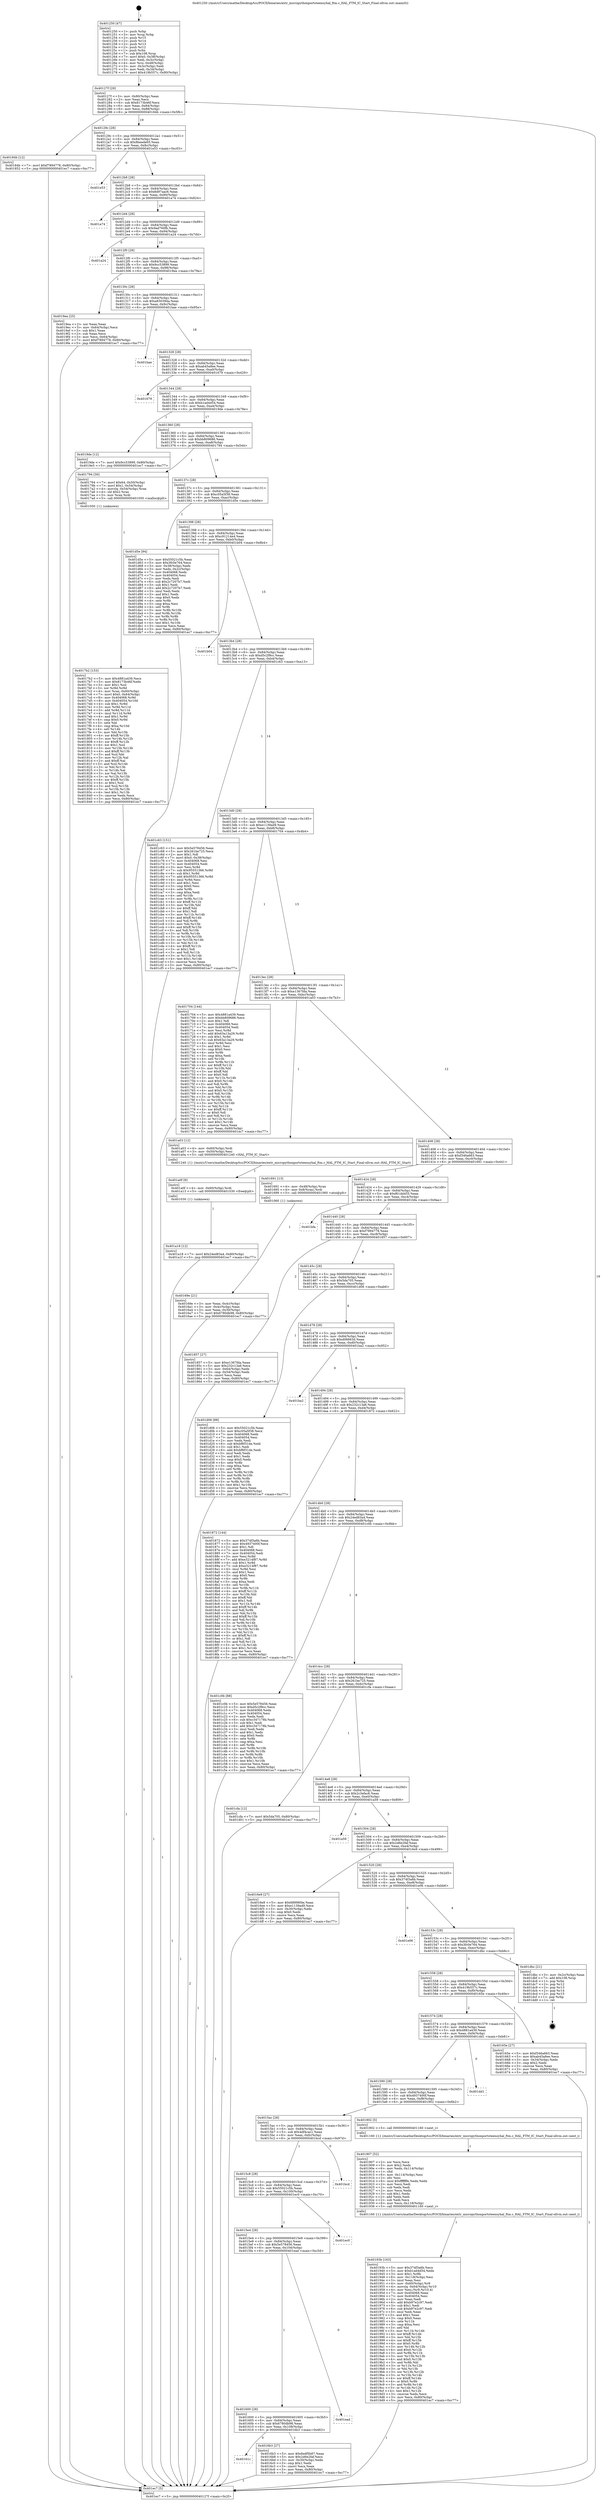 digraph "0x401250" {
  label = "0x401250 (/mnt/c/Users/mathe/Desktop/tcc/POCII/binaries/extr_micropythonportsteensyhal_ftm.c_HAL_FTM_IC_Start_Final-ollvm.out::main(0))"
  labelloc = "t"
  node[shape=record]

  Entry [label="",width=0.3,height=0.3,shape=circle,fillcolor=black,style=filled]
  "0x40127f" [label="{
     0x40127f [29]\l
     | [instrs]\l
     &nbsp;&nbsp;0x40127f \<+3\>: mov -0x80(%rbp),%eax\l
     &nbsp;&nbsp;0x401282 \<+2\>: mov %eax,%ecx\l
     &nbsp;&nbsp;0x401284 \<+6\>: sub $0x8173b46f,%ecx\l
     &nbsp;&nbsp;0x40128a \<+6\>: mov %eax,-0x84(%rbp)\l
     &nbsp;&nbsp;0x401290 \<+6\>: mov %ecx,-0x88(%rbp)\l
     &nbsp;&nbsp;0x401296 \<+6\>: je 000000000040184b \<main+0x5fb\>\l
  }"]
  "0x40184b" [label="{
     0x40184b [12]\l
     | [instrs]\l
     &nbsp;&nbsp;0x40184b \<+7\>: movl $0xf7894778,-0x80(%rbp)\l
     &nbsp;&nbsp;0x401852 \<+5\>: jmp 0000000000401ec7 \<main+0xc77\>\l
  }"]
  "0x40129c" [label="{
     0x40129c [28]\l
     | [instrs]\l
     &nbsp;&nbsp;0x40129c \<+5\>: jmp 00000000004012a1 \<main+0x51\>\l
     &nbsp;&nbsp;0x4012a1 \<+6\>: mov -0x84(%rbp),%eax\l
     &nbsp;&nbsp;0x4012a7 \<+5\>: sub $0x8beede65,%eax\l
     &nbsp;&nbsp;0x4012ac \<+6\>: mov %eax,-0x8c(%rbp)\l
     &nbsp;&nbsp;0x4012b2 \<+6\>: je 0000000000401e53 \<main+0xc03\>\l
  }"]
  Exit [label="",width=0.3,height=0.3,shape=circle,fillcolor=black,style=filled,peripheries=2]
  "0x401e53" [label="{
     0x401e53\l
  }", style=dashed]
  "0x4012b8" [label="{
     0x4012b8 [28]\l
     | [instrs]\l
     &nbsp;&nbsp;0x4012b8 \<+5\>: jmp 00000000004012bd \<main+0x6d\>\l
     &nbsp;&nbsp;0x4012bd \<+6\>: mov -0x84(%rbp),%eax\l
     &nbsp;&nbsp;0x4012c3 \<+5\>: sub $0x8d97aac6,%eax\l
     &nbsp;&nbsp;0x4012c8 \<+6\>: mov %eax,-0x90(%rbp)\l
     &nbsp;&nbsp;0x4012ce \<+6\>: je 0000000000401a74 \<main+0x824\>\l
  }"]
  "0x401a18" [label="{
     0x401a18 [12]\l
     | [instrs]\l
     &nbsp;&nbsp;0x401a18 \<+7\>: movl $0x24ed83a4,-0x80(%rbp)\l
     &nbsp;&nbsp;0x401a1f \<+5\>: jmp 0000000000401ec7 \<main+0xc77\>\l
  }"]
  "0x401a74" [label="{
     0x401a74\l
  }", style=dashed]
  "0x4012d4" [label="{
     0x4012d4 [28]\l
     | [instrs]\l
     &nbsp;&nbsp;0x4012d4 \<+5\>: jmp 00000000004012d9 \<main+0x89\>\l
     &nbsp;&nbsp;0x4012d9 \<+6\>: mov -0x84(%rbp),%eax\l
     &nbsp;&nbsp;0x4012df \<+5\>: sub $0x9ad760fb,%eax\l
     &nbsp;&nbsp;0x4012e4 \<+6\>: mov %eax,-0x94(%rbp)\l
     &nbsp;&nbsp;0x4012ea \<+6\>: je 0000000000401a24 \<main+0x7d4\>\l
  }"]
  "0x401a0f" [label="{
     0x401a0f [9]\l
     | [instrs]\l
     &nbsp;&nbsp;0x401a0f \<+4\>: mov -0x60(%rbp),%rdi\l
     &nbsp;&nbsp;0x401a13 \<+5\>: call 0000000000401030 \<free@plt\>\l
     | [calls]\l
     &nbsp;&nbsp;0x401030 \{1\} (unknown)\l
  }"]
  "0x401a24" [label="{
     0x401a24\l
  }", style=dashed]
  "0x4012f0" [label="{
     0x4012f0 [28]\l
     | [instrs]\l
     &nbsp;&nbsp;0x4012f0 \<+5\>: jmp 00000000004012f5 \<main+0xa5\>\l
     &nbsp;&nbsp;0x4012f5 \<+6\>: mov -0x84(%rbp),%eax\l
     &nbsp;&nbsp;0x4012fb \<+5\>: sub $0x9cc53899,%eax\l
     &nbsp;&nbsp;0x401300 \<+6\>: mov %eax,-0x98(%rbp)\l
     &nbsp;&nbsp;0x401306 \<+6\>: je 00000000004019ea \<main+0x79a\>\l
  }"]
  "0x40193b" [label="{
     0x40193b [163]\l
     | [instrs]\l
     &nbsp;&nbsp;0x40193b \<+5\>: mov $0x374f3a6b,%ecx\l
     &nbsp;&nbsp;0x401940 \<+5\>: mov $0xb1ad4d54,%edx\l
     &nbsp;&nbsp;0x401945 \<+3\>: mov $0x1,%r8b\l
     &nbsp;&nbsp;0x401948 \<+6\>: mov -0x118(%rbp),%esi\l
     &nbsp;&nbsp;0x40194e \<+3\>: imul %eax,%esi\l
     &nbsp;&nbsp;0x401951 \<+4\>: mov -0x60(%rbp),%r9\l
     &nbsp;&nbsp;0x401955 \<+4\>: movslq -0x64(%rbp),%r10\l
     &nbsp;&nbsp;0x401959 \<+4\>: mov %esi,(%r9,%r10,4)\l
     &nbsp;&nbsp;0x40195d \<+7\>: mov 0x404068,%eax\l
     &nbsp;&nbsp;0x401964 \<+7\>: mov 0x404054,%esi\l
     &nbsp;&nbsp;0x40196b \<+2\>: mov %eax,%edi\l
     &nbsp;&nbsp;0x40196d \<+6\>: add $0xb97e2c97,%edi\l
     &nbsp;&nbsp;0x401973 \<+3\>: sub $0x1,%edi\l
     &nbsp;&nbsp;0x401976 \<+6\>: sub $0xb97e2c97,%edi\l
     &nbsp;&nbsp;0x40197c \<+3\>: imul %edi,%eax\l
     &nbsp;&nbsp;0x40197f \<+3\>: and $0x1,%eax\l
     &nbsp;&nbsp;0x401982 \<+3\>: cmp $0x0,%eax\l
     &nbsp;&nbsp;0x401985 \<+4\>: sete %r11b\l
     &nbsp;&nbsp;0x401989 \<+3\>: cmp $0xa,%esi\l
     &nbsp;&nbsp;0x40198c \<+3\>: setl %bl\l
     &nbsp;&nbsp;0x40198f \<+3\>: mov %r11b,%r14b\l
     &nbsp;&nbsp;0x401992 \<+4\>: xor $0xff,%r14b\l
     &nbsp;&nbsp;0x401996 \<+3\>: mov %bl,%r15b\l
     &nbsp;&nbsp;0x401999 \<+4\>: xor $0xff,%r15b\l
     &nbsp;&nbsp;0x40199d \<+4\>: xor $0x0,%r8b\l
     &nbsp;&nbsp;0x4019a1 \<+3\>: mov %r14b,%r12b\l
     &nbsp;&nbsp;0x4019a4 \<+4\>: and $0x0,%r12b\l
     &nbsp;&nbsp;0x4019a8 \<+3\>: and %r8b,%r11b\l
     &nbsp;&nbsp;0x4019ab \<+3\>: mov %r15b,%r13b\l
     &nbsp;&nbsp;0x4019ae \<+4\>: and $0x0,%r13b\l
     &nbsp;&nbsp;0x4019b2 \<+3\>: and %r8b,%bl\l
     &nbsp;&nbsp;0x4019b5 \<+3\>: or %r11b,%r12b\l
     &nbsp;&nbsp;0x4019b8 \<+3\>: or %bl,%r13b\l
     &nbsp;&nbsp;0x4019bb \<+3\>: xor %r13b,%r12b\l
     &nbsp;&nbsp;0x4019be \<+3\>: or %r15b,%r14b\l
     &nbsp;&nbsp;0x4019c1 \<+4\>: xor $0xff,%r14b\l
     &nbsp;&nbsp;0x4019c5 \<+4\>: or $0x0,%r8b\l
     &nbsp;&nbsp;0x4019c9 \<+3\>: and %r8b,%r14b\l
     &nbsp;&nbsp;0x4019cc \<+3\>: or %r14b,%r12b\l
     &nbsp;&nbsp;0x4019cf \<+4\>: test $0x1,%r12b\l
     &nbsp;&nbsp;0x4019d3 \<+3\>: cmovne %edx,%ecx\l
     &nbsp;&nbsp;0x4019d6 \<+3\>: mov %ecx,-0x80(%rbp)\l
     &nbsp;&nbsp;0x4019d9 \<+5\>: jmp 0000000000401ec7 \<main+0xc77\>\l
  }"]
  "0x4019ea" [label="{
     0x4019ea [25]\l
     | [instrs]\l
     &nbsp;&nbsp;0x4019ea \<+2\>: xor %eax,%eax\l
     &nbsp;&nbsp;0x4019ec \<+3\>: mov -0x64(%rbp),%ecx\l
     &nbsp;&nbsp;0x4019ef \<+3\>: sub $0x1,%eax\l
     &nbsp;&nbsp;0x4019f2 \<+2\>: sub %eax,%ecx\l
     &nbsp;&nbsp;0x4019f4 \<+3\>: mov %ecx,-0x64(%rbp)\l
     &nbsp;&nbsp;0x4019f7 \<+7\>: movl $0xf7894778,-0x80(%rbp)\l
     &nbsp;&nbsp;0x4019fe \<+5\>: jmp 0000000000401ec7 \<main+0xc77\>\l
  }"]
  "0x40130c" [label="{
     0x40130c [28]\l
     | [instrs]\l
     &nbsp;&nbsp;0x40130c \<+5\>: jmp 0000000000401311 \<main+0xc1\>\l
     &nbsp;&nbsp;0x401311 \<+6\>: mov -0x84(%rbp),%eax\l
     &nbsp;&nbsp;0x401317 \<+5\>: sub $0xa830394a,%eax\l
     &nbsp;&nbsp;0x40131c \<+6\>: mov %eax,-0x9c(%rbp)\l
     &nbsp;&nbsp;0x401322 \<+6\>: je 0000000000401bae \<main+0x95e\>\l
  }"]
  "0x401907" [label="{
     0x401907 [52]\l
     | [instrs]\l
     &nbsp;&nbsp;0x401907 \<+2\>: xor %ecx,%ecx\l
     &nbsp;&nbsp;0x401909 \<+5\>: mov $0x2,%edx\l
     &nbsp;&nbsp;0x40190e \<+6\>: mov %edx,-0x114(%rbp)\l
     &nbsp;&nbsp;0x401914 \<+1\>: cltd\l
     &nbsp;&nbsp;0x401915 \<+6\>: mov -0x114(%rbp),%esi\l
     &nbsp;&nbsp;0x40191b \<+2\>: idiv %esi\l
     &nbsp;&nbsp;0x40191d \<+6\>: imul $0xfffffffe,%edx,%edx\l
     &nbsp;&nbsp;0x401923 \<+2\>: mov %ecx,%edi\l
     &nbsp;&nbsp;0x401925 \<+2\>: sub %edx,%edi\l
     &nbsp;&nbsp;0x401927 \<+2\>: mov %ecx,%edx\l
     &nbsp;&nbsp;0x401929 \<+3\>: sub $0x1,%edx\l
     &nbsp;&nbsp;0x40192c \<+2\>: add %edx,%edi\l
     &nbsp;&nbsp;0x40192e \<+2\>: sub %edi,%ecx\l
     &nbsp;&nbsp;0x401930 \<+6\>: mov %ecx,-0x118(%rbp)\l
     &nbsp;&nbsp;0x401936 \<+5\>: call 0000000000401160 \<next_i\>\l
     | [calls]\l
     &nbsp;&nbsp;0x401160 \{1\} (/mnt/c/Users/mathe/Desktop/tcc/POCII/binaries/extr_micropythonportsteensyhal_ftm.c_HAL_FTM_IC_Start_Final-ollvm.out::next_i)\l
  }"]
  "0x401bae" [label="{
     0x401bae\l
  }", style=dashed]
  "0x401328" [label="{
     0x401328 [28]\l
     | [instrs]\l
     &nbsp;&nbsp;0x401328 \<+5\>: jmp 000000000040132d \<main+0xdd\>\l
     &nbsp;&nbsp;0x40132d \<+6\>: mov -0x84(%rbp),%eax\l
     &nbsp;&nbsp;0x401333 \<+5\>: sub $0xab45a8ee,%eax\l
     &nbsp;&nbsp;0x401338 \<+6\>: mov %eax,-0xa0(%rbp)\l
     &nbsp;&nbsp;0x40133e \<+6\>: je 0000000000401679 \<main+0x429\>\l
  }"]
  "0x4017b2" [label="{
     0x4017b2 [153]\l
     | [instrs]\l
     &nbsp;&nbsp;0x4017b2 \<+5\>: mov $0x4881a439,%ecx\l
     &nbsp;&nbsp;0x4017b7 \<+5\>: mov $0x8173b46f,%edx\l
     &nbsp;&nbsp;0x4017bc \<+3\>: mov $0x1,%sil\l
     &nbsp;&nbsp;0x4017bf \<+3\>: xor %r8d,%r8d\l
     &nbsp;&nbsp;0x4017c2 \<+4\>: mov %rax,-0x60(%rbp)\l
     &nbsp;&nbsp;0x4017c6 \<+7\>: movl $0x0,-0x64(%rbp)\l
     &nbsp;&nbsp;0x4017cd \<+8\>: mov 0x404068,%r9d\l
     &nbsp;&nbsp;0x4017d5 \<+8\>: mov 0x404054,%r10d\l
     &nbsp;&nbsp;0x4017dd \<+4\>: sub $0x1,%r8d\l
     &nbsp;&nbsp;0x4017e1 \<+3\>: mov %r9d,%r11d\l
     &nbsp;&nbsp;0x4017e4 \<+3\>: add %r8d,%r11d\l
     &nbsp;&nbsp;0x4017e7 \<+4\>: imul %r11d,%r9d\l
     &nbsp;&nbsp;0x4017eb \<+4\>: and $0x1,%r9d\l
     &nbsp;&nbsp;0x4017ef \<+4\>: cmp $0x0,%r9d\l
     &nbsp;&nbsp;0x4017f3 \<+3\>: sete %bl\l
     &nbsp;&nbsp;0x4017f6 \<+4\>: cmp $0xa,%r10d\l
     &nbsp;&nbsp;0x4017fa \<+4\>: setl %r14b\l
     &nbsp;&nbsp;0x4017fe \<+3\>: mov %bl,%r15b\l
     &nbsp;&nbsp;0x401801 \<+4\>: xor $0xff,%r15b\l
     &nbsp;&nbsp;0x401805 \<+3\>: mov %r14b,%r12b\l
     &nbsp;&nbsp;0x401808 \<+4\>: xor $0xff,%r12b\l
     &nbsp;&nbsp;0x40180c \<+4\>: xor $0x1,%sil\l
     &nbsp;&nbsp;0x401810 \<+3\>: mov %r15b,%r13b\l
     &nbsp;&nbsp;0x401813 \<+4\>: and $0xff,%r13b\l
     &nbsp;&nbsp;0x401817 \<+3\>: and %sil,%bl\l
     &nbsp;&nbsp;0x40181a \<+3\>: mov %r12b,%al\l
     &nbsp;&nbsp;0x40181d \<+2\>: and $0xff,%al\l
     &nbsp;&nbsp;0x40181f \<+3\>: and %sil,%r14b\l
     &nbsp;&nbsp;0x401822 \<+3\>: or %bl,%r13b\l
     &nbsp;&nbsp;0x401825 \<+3\>: or %r14b,%al\l
     &nbsp;&nbsp;0x401828 \<+3\>: xor %al,%r13b\l
     &nbsp;&nbsp;0x40182b \<+3\>: or %r12b,%r15b\l
     &nbsp;&nbsp;0x40182e \<+4\>: xor $0xff,%r15b\l
     &nbsp;&nbsp;0x401832 \<+4\>: or $0x1,%sil\l
     &nbsp;&nbsp;0x401836 \<+3\>: and %sil,%r15b\l
     &nbsp;&nbsp;0x401839 \<+3\>: or %r15b,%r13b\l
     &nbsp;&nbsp;0x40183c \<+4\>: test $0x1,%r13b\l
     &nbsp;&nbsp;0x401840 \<+3\>: cmovne %edx,%ecx\l
     &nbsp;&nbsp;0x401843 \<+3\>: mov %ecx,-0x80(%rbp)\l
     &nbsp;&nbsp;0x401846 \<+5\>: jmp 0000000000401ec7 \<main+0xc77\>\l
  }"]
  "0x401679" [label="{
     0x401679\l
  }", style=dashed]
  "0x401344" [label="{
     0x401344 [28]\l
     | [instrs]\l
     &nbsp;&nbsp;0x401344 \<+5\>: jmp 0000000000401349 \<main+0xf9\>\l
     &nbsp;&nbsp;0x401349 \<+6\>: mov -0x84(%rbp),%eax\l
     &nbsp;&nbsp;0x40134f \<+5\>: sub $0xb1ad4d54,%eax\l
     &nbsp;&nbsp;0x401354 \<+6\>: mov %eax,-0xa4(%rbp)\l
     &nbsp;&nbsp;0x40135a \<+6\>: je 00000000004019de \<main+0x78e\>\l
  }"]
  "0x40161c" [label="{
     0x40161c\l
  }", style=dashed]
  "0x4019de" [label="{
     0x4019de [12]\l
     | [instrs]\l
     &nbsp;&nbsp;0x4019de \<+7\>: movl $0x9cc53899,-0x80(%rbp)\l
     &nbsp;&nbsp;0x4019e5 \<+5\>: jmp 0000000000401ec7 \<main+0xc77\>\l
  }"]
  "0x401360" [label="{
     0x401360 [28]\l
     | [instrs]\l
     &nbsp;&nbsp;0x401360 \<+5\>: jmp 0000000000401365 \<main+0x115\>\l
     &nbsp;&nbsp;0x401365 \<+6\>: mov -0x84(%rbp),%eax\l
     &nbsp;&nbsp;0x40136b \<+5\>: sub $0xbb809686,%eax\l
     &nbsp;&nbsp;0x401370 \<+6\>: mov %eax,-0xa8(%rbp)\l
     &nbsp;&nbsp;0x401376 \<+6\>: je 0000000000401794 \<main+0x544\>\l
  }"]
  "0x4016b3" [label="{
     0x4016b3 [27]\l
     | [instrs]\l
     &nbsp;&nbsp;0x4016b3 \<+5\>: mov $0x6edf5b87,%eax\l
     &nbsp;&nbsp;0x4016b8 \<+5\>: mov $0x2d6e2faf,%ecx\l
     &nbsp;&nbsp;0x4016bd \<+3\>: mov -0x30(%rbp),%edx\l
     &nbsp;&nbsp;0x4016c0 \<+3\>: cmp $0x1,%edx\l
     &nbsp;&nbsp;0x4016c3 \<+3\>: cmovl %ecx,%eax\l
     &nbsp;&nbsp;0x4016c6 \<+3\>: mov %eax,-0x80(%rbp)\l
     &nbsp;&nbsp;0x4016c9 \<+5\>: jmp 0000000000401ec7 \<main+0xc77\>\l
  }"]
  "0x401794" [label="{
     0x401794 [30]\l
     | [instrs]\l
     &nbsp;&nbsp;0x401794 \<+7\>: movl $0x64,-0x50(%rbp)\l
     &nbsp;&nbsp;0x40179b \<+7\>: movl $0x1,-0x54(%rbp)\l
     &nbsp;&nbsp;0x4017a2 \<+4\>: movslq -0x54(%rbp),%rax\l
     &nbsp;&nbsp;0x4017a6 \<+4\>: shl $0x2,%rax\l
     &nbsp;&nbsp;0x4017aa \<+3\>: mov %rax,%rdi\l
     &nbsp;&nbsp;0x4017ad \<+5\>: call 0000000000401050 \<malloc@plt\>\l
     | [calls]\l
     &nbsp;&nbsp;0x401050 \{1\} (unknown)\l
  }"]
  "0x40137c" [label="{
     0x40137c [28]\l
     | [instrs]\l
     &nbsp;&nbsp;0x40137c \<+5\>: jmp 0000000000401381 \<main+0x131\>\l
     &nbsp;&nbsp;0x401381 \<+6\>: mov -0x84(%rbp),%eax\l
     &nbsp;&nbsp;0x401387 \<+5\>: sub $0xc05a5f38,%eax\l
     &nbsp;&nbsp;0x40138c \<+6\>: mov %eax,-0xac(%rbp)\l
     &nbsp;&nbsp;0x401392 \<+6\>: je 0000000000401d5e \<main+0xb0e\>\l
  }"]
  "0x401600" [label="{
     0x401600 [28]\l
     | [instrs]\l
     &nbsp;&nbsp;0x401600 \<+5\>: jmp 0000000000401605 \<main+0x3b5\>\l
     &nbsp;&nbsp;0x401605 \<+6\>: mov -0x84(%rbp),%eax\l
     &nbsp;&nbsp;0x40160b \<+5\>: sub $0x6780db98,%eax\l
     &nbsp;&nbsp;0x401610 \<+6\>: mov %eax,-0x108(%rbp)\l
     &nbsp;&nbsp;0x401616 \<+6\>: je 00000000004016b3 \<main+0x463\>\l
  }"]
  "0x401d5e" [label="{
     0x401d5e [94]\l
     | [instrs]\l
     &nbsp;&nbsp;0x401d5e \<+5\>: mov $0x55021c5b,%eax\l
     &nbsp;&nbsp;0x401d63 \<+5\>: mov $0x3fc0e764,%ecx\l
     &nbsp;&nbsp;0x401d68 \<+3\>: mov -0x38(%rbp),%edx\l
     &nbsp;&nbsp;0x401d6b \<+3\>: mov %edx,-0x2c(%rbp)\l
     &nbsp;&nbsp;0x401d6e \<+7\>: mov 0x404068,%edx\l
     &nbsp;&nbsp;0x401d75 \<+7\>: mov 0x404054,%esi\l
     &nbsp;&nbsp;0x401d7c \<+2\>: mov %edx,%edi\l
     &nbsp;&nbsp;0x401d7e \<+6\>: sub $0x2c7207b7,%edi\l
     &nbsp;&nbsp;0x401d84 \<+3\>: sub $0x1,%edi\l
     &nbsp;&nbsp;0x401d87 \<+6\>: add $0x2c7207b7,%edi\l
     &nbsp;&nbsp;0x401d8d \<+3\>: imul %edi,%edx\l
     &nbsp;&nbsp;0x401d90 \<+3\>: and $0x1,%edx\l
     &nbsp;&nbsp;0x401d93 \<+3\>: cmp $0x0,%edx\l
     &nbsp;&nbsp;0x401d96 \<+4\>: sete %r8b\l
     &nbsp;&nbsp;0x401d9a \<+3\>: cmp $0xa,%esi\l
     &nbsp;&nbsp;0x401d9d \<+4\>: setl %r9b\l
     &nbsp;&nbsp;0x401da1 \<+3\>: mov %r8b,%r10b\l
     &nbsp;&nbsp;0x401da4 \<+3\>: and %r9b,%r10b\l
     &nbsp;&nbsp;0x401da7 \<+3\>: xor %r9b,%r8b\l
     &nbsp;&nbsp;0x401daa \<+3\>: or %r8b,%r10b\l
     &nbsp;&nbsp;0x401dad \<+4\>: test $0x1,%r10b\l
     &nbsp;&nbsp;0x401db1 \<+3\>: cmovne %ecx,%eax\l
     &nbsp;&nbsp;0x401db4 \<+3\>: mov %eax,-0x80(%rbp)\l
     &nbsp;&nbsp;0x401db7 \<+5\>: jmp 0000000000401ec7 \<main+0xc77\>\l
  }"]
  "0x401398" [label="{
     0x401398 [28]\l
     | [instrs]\l
     &nbsp;&nbsp;0x401398 \<+5\>: jmp 000000000040139d \<main+0x14d\>\l
     &nbsp;&nbsp;0x40139d \<+6\>: mov -0x84(%rbp),%eax\l
     &nbsp;&nbsp;0x4013a3 \<+5\>: sub $0xc91214e4,%eax\l
     &nbsp;&nbsp;0x4013a8 \<+6\>: mov %eax,-0xb0(%rbp)\l
     &nbsp;&nbsp;0x4013ae \<+6\>: je 0000000000401b04 \<main+0x8b4\>\l
  }"]
  "0x401ead" [label="{
     0x401ead\l
  }", style=dashed]
  "0x401b04" [label="{
     0x401b04\l
  }", style=dashed]
  "0x4013b4" [label="{
     0x4013b4 [28]\l
     | [instrs]\l
     &nbsp;&nbsp;0x4013b4 \<+5\>: jmp 00000000004013b9 \<main+0x169\>\l
     &nbsp;&nbsp;0x4013b9 \<+6\>: mov -0x84(%rbp),%eax\l
     &nbsp;&nbsp;0x4013bf \<+5\>: sub $0xd5c2f9cc,%eax\l
     &nbsp;&nbsp;0x4013c4 \<+6\>: mov %eax,-0xb4(%rbp)\l
     &nbsp;&nbsp;0x4013ca \<+6\>: je 0000000000401c63 \<main+0xa13\>\l
  }"]
  "0x4015e4" [label="{
     0x4015e4 [28]\l
     | [instrs]\l
     &nbsp;&nbsp;0x4015e4 \<+5\>: jmp 00000000004015e9 \<main+0x399\>\l
     &nbsp;&nbsp;0x4015e9 \<+6\>: mov -0x84(%rbp),%eax\l
     &nbsp;&nbsp;0x4015ef \<+5\>: sub $0x5e578456,%eax\l
     &nbsp;&nbsp;0x4015f4 \<+6\>: mov %eax,-0x104(%rbp)\l
     &nbsp;&nbsp;0x4015fa \<+6\>: je 0000000000401ead \<main+0xc5d\>\l
  }"]
  "0x401c63" [label="{
     0x401c63 [151]\l
     | [instrs]\l
     &nbsp;&nbsp;0x401c63 \<+5\>: mov $0x5e578456,%eax\l
     &nbsp;&nbsp;0x401c68 \<+5\>: mov $0x261be725,%ecx\l
     &nbsp;&nbsp;0x401c6d \<+2\>: mov $0x1,%dl\l
     &nbsp;&nbsp;0x401c6f \<+7\>: movl $0x0,-0x38(%rbp)\l
     &nbsp;&nbsp;0x401c76 \<+7\>: mov 0x404068,%esi\l
     &nbsp;&nbsp;0x401c7d \<+7\>: mov 0x404054,%edi\l
     &nbsp;&nbsp;0x401c84 \<+3\>: mov %esi,%r8d\l
     &nbsp;&nbsp;0x401c87 \<+7\>: sub $0x95551366,%r8d\l
     &nbsp;&nbsp;0x401c8e \<+4\>: sub $0x1,%r8d\l
     &nbsp;&nbsp;0x401c92 \<+7\>: add $0x95551366,%r8d\l
     &nbsp;&nbsp;0x401c99 \<+4\>: imul %r8d,%esi\l
     &nbsp;&nbsp;0x401c9d \<+3\>: and $0x1,%esi\l
     &nbsp;&nbsp;0x401ca0 \<+3\>: cmp $0x0,%esi\l
     &nbsp;&nbsp;0x401ca3 \<+4\>: sete %r9b\l
     &nbsp;&nbsp;0x401ca7 \<+3\>: cmp $0xa,%edi\l
     &nbsp;&nbsp;0x401caa \<+4\>: setl %r10b\l
     &nbsp;&nbsp;0x401cae \<+3\>: mov %r9b,%r11b\l
     &nbsp;&nbsp;0x401cb1 \<+4\>: xor $0xff,%r11b\l
     &nbsp;&nbsp;0x401cb5 \<+3\>: mov %r10b,%bl\l
     &nbsp;&nbsp;0x401cb8 \<+3\>: xor $0xff,%bl\l
     &nbsp;&nbsp;0x401cbb \<+3\>: xor $0x1,%dl\l
     &nbsp;&nbsp;0x401cbe \<+3\>: mov %r11b,%r14b\l
     &nbsp;&nbsp;0x401cc1 \<+4\>: and $0xff,%r14b\l
     &nbsp;&nbsp;0x401cc5 \<+3\>: and %dl,%r9b\l
     &nbsp;&nbsp;0x401cc8 \<+3\>: mov %bl,%r15b\l
     &nbsp;&nbsp;0x401ccb \<+4\>: and $0xff,%r15b\l
     &nbsp;&nbsp;0x401ccf \<+3\>: and %dl,%r10b\l
     &nbsp;&nbsp;0x401cd2 \<+3\>: or %r9b,%r14b\l
     &nbsp;&nbsp;0x401cd5 \<+3\>: or %r10b,%r15b\l
     &nbsp;&nbsp;0x401cd8 \<+3\>: xor %r15b,%r14b\l
     &nbsp;&nbsp;0x401cdb \<+3\>: or %bl,%r11b\l
     &nbsp;&nbsp;0x401cde \<+4\>: xor $0xff,%r11b\l
     &nbsp;&nbsp;0x401ce2 \<+3\>: or $0x1,%dl\l
     &nbsp;&nbsp;0x401ce5 \<+3\>: and %dl,%r11b\l
     &nbsp;&nbsp;0x401ce8 \<+3\>: or %r11b,%r14b\l
     &nbsp;&nbsp;0x401ceb \<+4\>: test $0x1,%r14b\l
     &nbsp;&nbsp;0x401cef \<+3\>: cmovne %ecx,%eax\l
     &nbsp;&nbsp;0x401cf2 \<+3\>: mov %eax,-0x80(%rbp)\l
     &nbsp;&nbsp;0x401cf5 \<+5\>: jmp 0000000000401ec7 \<main+0xc77\>\l
  }"]
  "0x4013d0" [label="{
     0x4013d0 [28]\l
     | [instrs]\l
     &nbsp;&nbsp;0x4013d0 \<+5\>: jmp 00000000004013d5 \<main+0x185\>\l
     &nbsp;&nbsp;0x4013d5 \<+6\>: mov -0x84(%rbp),%eax\l
     &nbsp;&nbsp;0x4013db \<+5\>: sub $0xe1139ad9,%eax\l
     &nbsp;&nbsp;0x4013e0 \<+6\>: mov %eax,-0xb8(%rbp)\l
     &nbsp;&nbsp;0x4013e6 \<+6\>: je 0000000000401704 \<main+0x4b4\>\l
  }"]
  "0x401ec0" [label="{
     0x401ec0\l
  }", style=dashed]
  "0x401704" [label="{
     0x401704 [144]\l
     | [instrs]\l
     &nbsp;&nbsp;0x401704 \<+5\>: mov $0x4881a439,%eax\l
     &nbsp;&nbsp;0x401709 \<+5\>: mov $0xbb809686,%ecx\l
     &nbsp;&nbsp;0x40170e \<+2\>: mov $0x1,%dl\l
     &nbsp;&nbsp;0x401710 \<+7\>: mov 0x404068,%esi\l
     &nbsp;&nbsp;0x401717 \<+7\>: mov 0x404054,%edi\l
     &nbsp;&nbsp;0x40171e \<+3\>: mov %esi,%r8d\l
     &nbsp;&nbsp;0x401721 \<+7\>: add $0x63a13a29,%r8d\l
     &nbsp;&nbsp;0x401728 \<+4\>: sub $0x1,%r8d\l
     &nbsp;&nbsp;0x40172c \<+7\>: sub $0x63a13a29,%r8d\l
     &nbsp;&nbsp;0x401733 \<+4\>: imul %r8d,%esi\l
     &nbsp;&nbsp;0x401737 \<+3\>: and $0x1,%esi\l
     &nbsp;&nbsp;0x40173a \<+3\>: cmp $0x0,%esi\l
     &nbsp;&nbsp;0x40173d \<+4\>: sete %r9b\l
     &nbsp;&nbsp;0x401741 \<+3\>: cmp $0xa,%edi\l
     &nbsp;&nbsp;0x401744 \<+4\>: setl %r10b\l
     &nbsp;&nbsp;0x401748 \<+3\>: mov %r9b,%r11b\l
     &nbsp;&nbsp;0x40174b \<+4\>: xor $0xff,%r11b\l
     &nbsp;&nbsp;0x40174f \<+3\>: mov %r10b,%bl\l
     &nbsp;&nbsp;0x401752 \<+3\>: xor $0xff,%bl\l
     &nbsp;&nbsp;0x401755 \<+3\>: xor $0x0,%dl\l
     &nbsp;&nbsp;0x401758 \<+3\>: mov %r11b,%r14b\l
     &nbsp;&nbsp;0x40175b \<+4\>: and $0x0,%r14b\l
     &nbsp;&nbsp;0x40175f \<+3\>: and %dl,%r9b\l
     &nbsp;&nbsp;0x401762 \<+3\>: mov %bl,%r15b\l
     &nbsp;&nbsp;0x401765 \<+4\>: and $0x0,%r15b\l
     &nbsp;&nbsp;0x401769 \<+3\>: and %dl,%r10b\l
     &nbsp;&nbsp;0x40176c \<+3\>: or %r9b,%r14b\l
     &nbsp;&nbsp;0x40176f \<+3\>: or %r10b,%r15b\l
     &nbsp;&nbsp;0x401772 \<+3\>: xor %r15b,%r14b\l
     &nbsp;&nbsp;0x401775 \<+3\>: or %bl,%r11b\l
     &nbsp;&nbsp;0x401778 \<+4\>: xor $0xff,%r11b\l
     &nbsp;&nbsp;0x40177c \<+3\>: or $0x0,%dl\l
     &nbsp;&nbsp;0x40177f \<+3\>: and %dl,%r11b\l
     &nbsp;&nbsp;0x401782 \<+3\>: or %r11b,%r14b\l
     &nbsp;&nbsp;0x401785 \<+4\>: test $0x1,%r14b\l
     &nbsp;&nbsp;0x401789 \<+3\>: cmovne %ecx,%eax\l
     &nbsp;&nbsp;0x40178c \<+3\>: mov %eax,-0x80(%rbp)\l
     &nbsp;&nbsp;0x40178f \<+5\>: jmp 0000000000401ec7 \<main+0xc77\>\l
  }"]
  "0x4013ec" [label="{
     0x4013ec [28]\l
     | [instrs]\l
     &nbsp;&nbsp;0x4013ec \<+5\>: jmp 00000000004013f1 \<main+0x1a1\>\l
     &nbsp;&nbsp;0x4013f1 \<+6\>: mov -0x84(%rbp),%eax\l
     &nbsp;&nbsp;0x4013f7 \<+5\>: sub $0xe1367fda,%eax\l
     &nbsp;&nbsp;0x4013fc \<+6\>: mov %eax,-0xbc(%rbp)\l
     &nbsp;&nbsp;0x401402 \<+6\>: je 0000000000401a03 \<main+0x7b3\>\l
  }"]
  "0x4015c8" [label="{
     0x4015c8 [28]\l
     | [instrs]\l
     &nbsp;&nbsp;0x4015c8 \<+5\>: jmp 00000000004015cd \<main+0x37d\>\l
     &nbsp;&nbsp;0x4015cd \<+6\>: mov -0x84(%rbp),%eax\l
     &nbsp;&nbsp;0x4015d3 \<+5\>: sub $0x55021c5b,%eax\l
     &nbsp;&nbsp;0x4015d8 \<+6\>: mov %eax,-0x100(%rbp)\l
     &nbsp;&nbsp;0x4015de \<+6\>: je 0000000000401ec0 \<main+0xc70\>\l
  }"]
  "0x401a03" [label="{
     0x401a03 [12]\l
     | [instrs]\l
     &nbsp;&nbsp;0x401a03 \<+4\>: mov -0x60(%rbp),%rdi\l
     &nbsp;&nbsp;0x401a07 \<+3\>: mov -0x50(%rbp),%esi\l
     &nbsp;&nbsp;0x401a0a \<+5\>: call 0000000000401240 \<HAL_FTM_IC_Start\>\l
     | [calls]\l
     &nbsp;&nbsp;0x401240 \{1\} (/mnt/c/Users/mathe/Desktop/tcc/POCII/binaries/extr_micropythonportsteensyhal_ftm.c_HAL_FTM_IC_Start_Final-ollvm.out::HAL_FTM_IC_Start)\l
  }"]
  "0x401408" [label="{
     0x401408 [28]\l
     | [instrs]\l
     &nbsp;&nbsp;0x401408 \<+5\>: jmp 000000000040140d \<main+0x1bd\>\l
     &nbsp;&nbsp;0x40140d \<+6\>: mov -0x84(%rbp),%eax\l
     &nbsp;&nbsp;0x401413 \<+5\>: sub $0xf346a663,%eax\l
     &nbsp;&nbsp;0x401418 \<+6\>: mov %eax,-0xc0(%rbp)\l
     &nbsp;&nbsp;0x40141e \<+6\>: je 0000000000401691 \<main+0x441\>\l
  }"]
  "0x401bcd" [label="{
     0x401bcd\l
  }", style=dashed]
  "0x401691" [label="{
     0x401691 [13]\l
     | [instrs]\l
     &nbsp;&nbsp;0x401691 \<+4\>: mov -0x48(%rbp),%rax\l
     &nbsp;&nbsp;0x401695 \<+4\>: mov 0x8(%rax),%rdi\l
     &nbsp;&nbsp;0x401699 \<+5\>: call 0000000000401060 \<atoi@plt\>\l
     | [calls]\l
     &nbsp;&nbsp;0x401060 \{1\} (unknown)\l
  }"]
  "0x401424" [label="{
     0x401424 [28]\l
     | [instrs]\l
     &nbsp;&nbsp;0x401424 \<+5\>: jmp 0000000000401429 \<main+0x1d9\>\l
     &nbsp;&nbsp;0x401429 \<+6\>: mov -0x84(%rbp),%eax\l
     &nbsp;&nbsp;0x40142f \<+5\>: sub $0xf61dd455,%eax\l
     &nbsp;&nbsp;0x401434 \<+6\>: mov %eax,-0xc4(%rbp)\l
     &nbsp;&nbsp;0x40143a \<+6\>: je 0000000000401bfa \<main+0x9aa\>\l
  }"]
  "0x4015ac" [label="{
     0x4015ac [28]\l
     | [instrs]\l
     &nbsp;&nbsp;0x4015ac \<+5\>: jmp 00000000004015b1 \<main+0x361\>\l
     &nbsp;&nbsp;0x4015b1 \<+6\>: mov -0x84(%rbp),%eax\l
     &nbsp;&nbsp;0x4015b7 \<+5\>: sub $0x4df4cac1,%eax\l
     &nbsp;&nbsp;0x4015bc \<+6\>: mov %eax,-0xfc(%rbp)\l
     &nbsp;&nbsp;0x4015c2 \<+6\>: je 0000000000401bcd \<main+0x97d\>\l
  }"]
  "0x401bfa" [label="{
     0x401bfa\l
  }", style=dashed]
  "0x401440" [label="{
     0x401440 [28]\l
     | [instrs]\l
     &nbsp;&nbsp;0x401440 \<+5\>: jmp 0000000000401445 \<main+0x1f5\>\l
     &nbsp;&nbsp;0x401445 \<+6\>: mov -0x84(%rbp),%eax\l
     &nbsp;&nbsp;0x40144b \<+5\>: sub $0xf7894778,%eax\l
     &nbsp;&nbsp;0x401450 \<+6\>: mov %eax,-0xc8(%rbp)\l
     &nbsp;&nbsp;0x401456 \<+6\>: je 0000000000401857 \<main+0x607\>\l
  }"]
  "0x401902" [label="{
     0x401902 [5]\l
     | [instrs]\l
     &nbsp;&nbsp;0x401902 \<+5\>: call 0000000000401160 \<next_i\>\l
     | [calls]\l
     &nbsp;&nbsp;0x401160 \{1\} (/mnt/c/Users/mathe/Desktop/tcc/POCII/binaries/extr_micropythonportsteensyhal_ftm.c_HAL_FTM_IC_Start_Final-ollvm.out::next_i)\l
  }"]
  "0x401857" [label="{
     0x401857 [27]\l
     | [instrs]\l
     &nbsp;&nbsp;0x401857 \<+5\>: mov $0xe1367fda,%eax\l
     &nbsp;&nbsp;0x40185c \<+5\>: mov $0x232c13a6,%ecx\l
     &nbsp;&nbsp;0x401861 \<+3\>: mov -0x64(%rbp),%edx\l
     &nbsp;&nbsp;0x401864 \<+3\>: cmp -0x54(%rbp),%edx\l
     &nbsp;&nbsp;0x401867 \<+3\>: cmovl %ecx,%eax\l
     &nbsp;&nbsp;0x40186a \<+3\>: mov %eax,-0x80(%rbp)\l
     &nbsp;&nbsp;0x40186d \<+5\>: jmp 0000000000401ec7 \<main+0xc77\>\l
  }"]
  "0x40145c" [label="{
     0x40145c [28]\l
     | [instrs]\l
     &nbsp;&nbsp;0x40145c \<+5\>: jmp 0000000000401461 \<main+0x211\>\l
     &nbsp;&nbsp;0x401461 \<+6\>: mov -0x84(%rbp),%eax\l
     &nbsp;&nbsp;0x401467 \<+5\>: sub $0x5da705,%eax\l
     &nbsp;&nbsp;0x40146c \<+6\>: mov %eax,-0xcc(%rbp)\l
     &nbsp;&nbsp;0x401472 \<+6\>: je 0000000000401d06 \<main+0xab6\>\l
  }"]
  "0x401590" [label="{
     0x401590 [28]\l
     | [instrs]\l
     &nbsp;&nbsp;0x401590 \<+5\>: jmp 0000000000401595 \<main+0x345\>\l
     &nbsp;&nbsp;0x401595 \<+6\>: mov -0x84(%rbp),%eax\l
     &nbsp;&nbsp;0x40159b \<+5\>: sub $0x4937400f,%eax\l
     &nbsp;&nbsp;0x4015a0 \<+6\>: mov %eax,-0xf8(%rbp)\l
     &nbsp;&nbsp;0x4015a6 \<+6\>: je 0000000000401902 \<main+0x6b2\>\l
  }"]
  "0x401d06" [label="{
     0x401d06 [88]\l
     | [instrs]\l
     &nbsp;&nbsp;0x401d06 \<+5\>: mov $0x55021c5b,%eax\l
     &nbsp;&nbsp;0x401d0b \<+5\>: mov $0xc05a5f38,%ecx\l
     &nbsp;&nbsp;0x401d10 \<+7\>: mov 0x404068,%edx\l
     &nbsp;&nbsp;0x401d17 \<+7\>: mov 0x404054,%esi\l
     &nbsp;&nbsp;0x401d1e \<+2\>: mov %edx,%edi\l
     &nbsp;&nbsp;0x401d20 \<+6\>: sub $0xbf6f31de,%edi\l
     &nbsp;&nbsp;0x401d26 \<+3\>: sub $0x1,%edi\l
     &nbsp;&nbsp;0x401d29 \<+6\>: add $0xbf6f31de,%edi\l
     &nbsp;&nbsp;0x401d2f \<+3\>: imul %edi,%edx\l
     &nbsp;&nbsp;0x401d32 \<+3\>: and $0x1,%edx\l
     &nbsp;&nbsp;0x401d35 \<+3\>: cmp $0x0,%edx\l
     &nbsp;&nbsp;0x401d38 \<+4\>: sete %r8b\l
     &nbsp;&nbsp;0x401d3c \<+3\>: cmp $0xa,%esi\l
     &nbsp;&nbsp;0x401d3f \<+4\>: setl %r9b\l
     &nbsp;&nbsp;0x401d43 \<+3\>: mov %r8b,%r10b\l
     &nbsp;&nbsp;0x401d46 \<+3\>: and %r9b,%r10b\l
     &nbsp;&nbsp;0x401d49 \<+3\>: xor %r9b,%r8b\l
     &nbsp;&nbsp;0x401d4c \<+3\>: or %r8b,%r10b\l
     &nbsp;&nbsp;0x401d4f \<+4\>: test $0x1,%r10b\l
     &nbsp;&nbsp;0x401d53 \<+3\>: cmovne %ecx,%eax\l
     &nbsp;&nbsp;0x401d56 \<+3\>: mov %eax,-0x80(%rbp)\l
     &nbsp;&nbsp;0x401d59 \<+5\>: jmp 0000000000401ec7 \<main+0xc77\>\l
  }"]
  "0x401478" [label="{
     0x401478 [28]\l
     | [instrs]\l
     &nbsp;&nbsp;0x401478 \<+5\>: jmp 000000000040147d \<main+0x22d\>\l
     &nbsp;&nbsp;0x40147d \<+6\>: mov -0x84(%rbp),%eax\l
     &nbsp;&nbsp;0x401483 \<+5\>: sub $0xd06663d,%eax\l
     &nbsp;&nbsp;0x401488 \<+6\>: mov %eax,-0xd0(%rbp)\l
     &nbsp;&nbsp;0x40148e \<+6\>: je 0000000000401ba2 \<main+0x952\>\l
  }"]
  "0x401dd1" [label="{
     0x401dd1\l
  }", style=dashed]
  "0x401ba2" [label="{
     0x401ba2\l
  }", style=dashed]
  "0x401494" [label="{
     0x401494 [28]\l
     | [instrs]\l
     &nbsp;&nbsp;0x401494 \<+5\>: jmp 0000000000401499 \<main+0x249\>\l
     &nbsp;&nbsp;0x401499 \<+6\>: mov -0x84(%rbp),%eax\l
     &nbsp;&nbsp;0x40149f \<+5\>: sub $0x232c13a6,%eax\l
     &nbsp;&nbsp;0x4014a4 \<+6\>: mov %eax,-0xd4(%rbp)\l
     &nbsp;&nbsp;0x4014aa \<+6\>: je 0000000000401872 \<main+0x622\>\l
  }"]
  "0x40169e" [label="{
     0x40169e [21]\l
     | [instrs]\l
     &nbsp;&nbsp;0x40169e \<+3\>: mov %eax,-0x4c(%rbp)\l
     &nbsp;&nbsp;0x4016a1 \<+3\>: mov -0x4c(%rbp),%eax\l
     &nbsp;&nbsp;0x4016a4 \<+3\>: mov %eax,-0x30(%rbp)\l
     &nbsp;&nbsp;0x4016a7 \<+7\>: movl $0x6780db98,-0x80(%rbp)\l
     &nbsp;&nbsp;0x4016ae \<+5\>: jmp 0000000000401ec7 \<main+0xc77\>\l
  }"]
  "0x401872" [label="{
     0x401872 [144]\l
     | [instrs]\l
     &nbsp;&nbsp;0x401872 \<+5\>: mov $0x374f3a6b,%eax\l
     &nbsp;&nbsp;0x401877 \<+5\>: mov $0x4937400f,%ecx\l
     &nbsp;&nbsp;0x40187c \<+2\>: mov $0x1,%dl\l
     &nbsp;&nbsp;0x40187e \<+7\>: mov 0x404068,%esi\l
     &nbsp;&nbsp;0x401885 \<+7\>: mov 0x404054,%edi\l
     &nbsp;&nbsp;0x40188c \<+3\>: mov %esi,%r8d\l
     &nbsp;&nbsp;0x40188f \<+7\>: add $0xe3214f87,%r8d\l
     &nbsp;&nbsp;0x401896 \<+4\>: sub $0x1,%r8d\l
     &nbsp;&nbsp;0x40189a \<+7\>: sub $0xe3214f87,%r8d\l
     &nbsp;&nbsp;0x4018a1 \<+4\>: imul %r8d,%esi\l
     &nbsp;&nbsp;0x4018a5 \<+3\>: and $0x1,%esi\l
     &nbsp;&nbsp;0x4018a8 \<+3\>: cmp $0x0,%esi\l
     &nbsp;&nbsp;0x4018ab \<+4\>: sete %r9b\l
     &nbsp;&nbsp;0x4018af \<+3\>: cmp $0xa,%edi\l
     &nbsp;&nbsp;0x4018b2 \<+4\>: setl %r10b\l
     &nbsp;&nbsp;0x4018b6 \<+3\>: mov %r9b,%r11b\l
     &nbsp;&nbsp;0x4018b9 \<+4\>: xor $0xff,%r11b\l
     &nbsp;&nbsp;0x4018bd \<+3\>: mov %r10b,%bl\l
     &nbsp;&nbsp;0x4018c0 \<+3\>: xor $0xff,%bl\l
     &nbsp;&nbsp;0x4018c3 \<+3\>: xor $0x1,%dl\l
     &nbsp;&nbsp;0x4018c6 \<+3\>: mov %r11b,%r14b\l
     &nbsp;&nbsp;0x4018c9 \<+4\>: and $0xff,%r14b\l
     &nbsp;&nbsp;0x4018cd \<+3\>: and %dl,%r9b\l
     &nbsp;&nbsp;0x4018d0 \<+3\>: mov %bl,%r15b\l
     &nbsp;&nbsp;0x4018d3 \<+4\>: and $0xff,%r15b\l
     &nbsp;&nbsp;0x4018d7 \<+3\>: and %dl,%r10b\l
     &nbsp;&nbsp;0x4018da \<+3\>: or %r9b,%r14b\l
     &nbsp;&nbsp;0x4018dd \<+3\>: or %r10b,%r15b\l
     &nbsp;&nbsp;0x4018e0 \<+3\>: xor %r15b,%r14b\l
     &nbsp;&nbsp;0x4018e3 \<+3\>: or %bl,%r11b\l
     &nbsp;&nbsp;0x4018e6 \<+4\>: xor $0xff,%r11b\l
     &nbsp;&nbsp;0x4018ea \<+3\>: or $0x1,%dl\l
     &nbsp;&nbsp;0x4018ed \<+3\>: and %dl,%r11b\l
     &nbsp;&nbsp;0x4018f0 \<+3\>: or %r11b,%r14b\l
     &nbsp;&nbsp;0x4018f3 \<+4\>: test $0x1,%r14b\l
     &nbsp;&nbsp;0x4018f7 \<+3\>: cmovne %ecx,%eax\l
     &nbsp;&nbsp;0x4018fa \<+3\>: mov %eax,-0x80(%rbp)\l
     &nbsp;&nbsp;0x4018fd \<+5\>: jmp 0000000000401ec7 \<main+0xc77\>\l
  }"]
  "0x4014b0" [label="{
     0x4014b0 [28]\l
     | [instrs]\l
     &nbsp;&nbsp;0x4014b0 \<+5\>: jmp 00000000004014b5 \<main+0x265\>\l
     &nbsp;&nbsp;0x4014b5 \<+6\>: mov -0x84(%rbp),%eax\l
     &nbsp;&nbsp;0x4014bb \<+5\>: sub $0x24ed83a4,%eax\l
     &nbsp;&nbsp;0x4014c0 \<+6\>: mov %eax,-0xd8(%rbp)\l
     &nbsp;&nbsp;0x4014c6 \<+6\>: je 0000000000401c0b \<main+0x9bb\>\l
  }"]
  "0x401250" [label="{
     0x401250 [47]\l
     | [instrs]\l
     &nbsp;&nbsp;0x401250 \<+1\>: push %rbp\l
     &nbsp;&nbsp;0x401251 \<+3\>: mov %rsp,%rbp\l
     &nbsp;&nbsp;0x401254 \<+2\>: push %r15\l
     &nbsp;&nbsp;0x401256 \<+2\>: push %r14\l
     &nbsp;&nbsp;0x401258 \<+2\>: push %r13\l
     &nbsp;&nbsp;0x40125a \<+2\>: push %r12\l
     &nbsp;&nbsp;0x40125c \<+1\>: push %rbx\l
     &nbsp;&nbsp;0x40125d \<+7\>: sub $0x108,%rsp\l
     &nbsp;&nbsp;0x401264 \<+7\>: movl $0x0,-0x38(%rbp)\l
     &nbsp;&nbsp;0x40126b \<+3\>: mov %edi,-0x3c(%rbp)\l
     &nbsp;&nbsp;0x40126e \<+4\>: mov %rsi,-0x48(%rbp)\l
     &nbsp;&nbsp;0x401272 \<+3\>: mov -0x3c(%rbp),%edi\l
     &nbsp;&nbsp;0x401275 \<+3\>: mov %edi,-0x34(%rbp)\l
     &nbsp;&nbsp;0x401278 \<+7\>: movl $0x419b557c,-0x80(%rbp)\l
  }"]
  "0x401c0b" [label="{
     0x401c0b [88]\l
     | [instrs]\l
     &nbsp;&nbsp;0x401c0b \<+5\>: mov $0x5e578456,%eax\l
     &nbsp;&nbsp;0x401c10 \<+5\>: mov $0xd5c2f9cc,%ecx\l
     &nbsp;&nbsp;0x401c15 \<+7\>: mov 0x404068,%edx\l
     &nbsp;&nbsp;0x401c1c \<+7\>: mov 0x404054,%esi\l
     &nbsp;&nbsp;0x401c23 \<+2\>: mov %edx,%edi\l
     &nbsp;&nbsp;0x401c25 \<+6\>: sub $0xc347178b,%edi\l
     &nbsp;&nbsp;0x401c2b \<+3\>: sub $0x1,%edi\l
     &nbsp;&nbsp;0x401c2e \<+6\>: add $0xc347178b,%edi\l
     &nbsp;&nbsp;0x401c34 \<+3\>: imul %edi,%edx\l
     &nbsp;&nbsp;0x401c37 \<+3\>: and $0x1,%edx\l
     &nbsp;&nbsp;0x401c3a \<+3\>: cmp $0x0,%edx\l
     &nbsp;&nbsp;0x401c3d \<+4\>: sete %r8b\l
     &nbsp;&nbsp;0x401c41 \<+3\>: cmp $0xa,%esi\l
     &nbsp;&nbsp;0x401c44 \<+4\>: setl %r9b\l
     &nbsp;&nbsp;0x401c48 \<+3\>: mov %r8b,%r10b\l
     &nbsp;&nbsp;0x401c4b \<+3\>: and %r9b,%r10b\l
     &nbsp;&nbsp;0x401c4e \<+3\>: xor %r9b,%r8b\l
     &nbsp;&nbsp;0x401c51 \<+3\>: or %r8b,%r10b\l
     &nbsp;&nbsp;0x401c54 \<+4\>: test $0x1,%r10b\l
     &nbsp;&nbsp;0x401c58 \<+3\>: cmovne %ecx,%eax\l
     &nbsp;&nbsp;0x401c5b \<+3\>: mov %eax,-0x80(%rbp)\l
     &nbsp;&nbsp;0x401c5e \<+5\>: jmp 0000000000401ec7 \<main+0xc77\>\l
  }"]
  "0x4014cc" [label="{
     0x4014cc [28]\l
     | [instrs]\l
     &nbsp;&nbsp;0x4014cc \<+5\>: jmp 00000000004014d1 \<main+0x281\>\l
     &nbsp;&nbsp;0x4014d1 \<+6\>: mov -0x84(%rbp),%eax\l
     &nbsp;&nbsp;0x4014d7 \<+5\>: sub $0x261be725,%eax\l
     &nbsp;&nbsp;0x4014dc \<+6\>: mov %eax,-0xdc(%rbp)\l
     &nbsp;&nbsp;0x4014e2 \<+6\>: je 0000000000401cfa \<main+0xaaa\>\l
  }"]
  "0x401ec7" [label="{
     0x401ec7 [5]\l
     | [instrs]\l
     &nbsp;&nbsp;0x401ec7 \<+5\>: jmp 000000000040127f \<main+0x2f\>\l
  }"]
  "0x401cfa" [label="{
     0x401cfa [12]\l
     | [instrs]\l
     &nbsp;&nbsp;0x401cfa \<+7\>: movl $0x5da705,-0x80(%rbp)\l
     &nbsp;&nbsp;0x401d01 \<+5\>: jmp 0000000000401ec7 \<main+0xc77\>\l
  }"]
  "0x4014e8" [label="{
     0x4014e8 [28]\l
     | [instrs]\l
     &nbsp;&nbsp;0x4014e8 \<+5\>: jmp 00000000004014ed \<main+0x29d\>\l
     &nbsp;&nbsp;0x4014ed \<+6\>: mov -0x84(%rbp),%eax\l
     &nbsp;&nbsp;0x4014f3 \<+5\>: sub $0x2c3efac6,%eax\l
     &nbsp;&nbsp;0x4014f8 \<+6\>: mov %eax,-0xe0(%rbp)\l
     &nbsp;&nbsp;0x4014fe \<+6\>: je 0000000000401a59 \<main+0x809\>\l
  }"]
  "0x401574" [label="{
     0x401574 [28]\l
     | [instrs]\l
     &nbsp;&nbsp;0x401574 \<+5\>: jmp 0000000000401579 \<main+0x329\>\l
     &nbsp;&nbsp;0x401579 \<+6\>: mov -0x84(%rbp),%eax\l
     &nbsp;&nbsp;0x40157f \<+5\>: sub $0x4881a439,%eax\l
     &nbsp;&nbsp;0x401584 \<+6\>: mov %eax,-0xf4(%rbp)\l
     &nbsp;&nbsp;0x40158a \<+6\>: je 0000000000401dd1 \<main+0xb81\>\l
  }"]
  "0x401a59" [label="{
     0x401a59\l
  }", style=dashed]
  "0x401504" [label="{
     0x401504 [28]\l
     | [instrs]\l
     &nbsp;&nbsp;0x401504 \<+5\>: jmp 0000000000401509 \<main+0x2b9\>\l
     &nbsp;&nbsp;0x401509 \<+6\>: mov -0x84(%rbp),%eax\l
     &nbsp;&nbsp;0x40150f \<+5\>: sub $0x2d6e2faf,%eax\l
     &nbsp;&nbsp;0x401514 \<+6\>: mov %eax,-0xe4(%rbp)\l
     &nbsp;&nbsp;0x40151a \<+6\>: je 00000000004016e9 \<main+0x499\>\l
  }"]
  "0x40165e" [label="{
     0x40165e [27]\l
     | [instrs]\l
     &nbsp;&nbsp;0x40165e \<+5\>: mov $0xf346a663,%eax\l
     &nbsp;&nbsp;0x401663 \<+5\>: mov $0xab45a8ee,%ecx\l
     &nbsp;&nbsp;0x401668 \<+3\>: mov -0x34(%rbp),%edx\l
     &nbsp;&nbsp;0x40166b \<+3\>: cmp $0x2,%edx\l
     &nbsp;&nbsp;0x40166e \<+3\>: cmovne %ecx,%eax\l
     &nbsp;&nbsp;0x401671 \<+3\>: mov %eax,-0x80(%rbp)\l
     &nbsp;&nbsp;0x401674 \<+5\>: jmp 0000000000401ec7 \<main+0xc77\>\l
  }"]
  "0x4016e9" [label="{
     0x4016e9 [27]\l
     | [instrs]\l
     &nbsp;&nbsp;0x4016e9 \<+5\>: mov $0x68996f4e,%eax\l
     &nbsp;&nbsp;0x4016ee \<+5\>: mov $0xe1139ad9,%ecx\l
     &nbsp;&nbsp;0x4016f3 \<+3\>: mov -0x30(%rbp),%edx\l
     &nbsp;&nbsp;0x4016f6 \<+3\>: cmp $0x0,%edx\l
     &nbsp;&nbsp;0x4016f9 \<+3\>: cmove %ecx,%eax\l
     &nbsp;&nbsp;0x4016fc \<+3\>: mov %eax,-0x80(%rbp)\l
     &nbsp;&nbsp;0x4016ff \<+5\>: jmp 0000000000401ec7 \<main+0xc77\>\l
  }"]
  "0x401520" [label="{
     0x401520 [28]\l
     | [instrs]\l
     &nbsp;&nbsp;0x401520 \<+5\>: jmp 0000000000401525 \<main+0x2d5\>\l
     &nbsp;&nbsp;0x401525 \<+6\>: mov -0x84(%rbp),%eax\l
     &nbsp;&nbsp;0x40152b \<+5\>: sub $0x374f3a6b,%eax\l
     &nbsp;&nbsp;0x401530 \<+6\>: mov %eax,-0xe8(%rbp)\l
     &nbsp;&nbsp;0x401536 \<+6\>: je 0000000000401e06 \<main+0xbb6\>\l
  }"]
  "0x401558" [label="{
     0x401558 [28]\l
     | [instrs]\l
     &nbsp;&nbsp;0x401558 \<+5\>: jmp 000000000040155d \<main+0x30d\>\l
     &nbsp;&nbsp;0x40155d \<+6\>: mov -0x84(%rbp),%eax\l
     &nbsp;&nbsp;0x401563 \<+5\>: sub $0x419b557c,%eax\l
     &nbsp;&nbsp;0x401568 \<+6\>: mov %eax,-0xf0(%rbp)\l
     &nbsp;&nbsp;0x40156e \<+6\>: je 000000000040165e \<main+0x40e\>\l
  }"]
  "0x401e06" [label="{
     0x401e06\l
  }", style=dashed]
  "0x40153c" [label="{
     0x40153c [28]\l
     | [instrs]\l
     &nbsp;&nbsp;0x40153c \<+5\>: jmp 0000000000401541 \<main+0x2f1\>\l
     &nbsp;&nbsp;0x401541 \<+6\>: mov -0x84(%rbp),%eax\l
     &nbsp;&nbsp;0x401547 \<+5\>: sub $0x3fc0e764,%eax\l
     &nbsp;&nbsp;0x40154c \<+6\>: mov %eax,-0xec(%rbp)\l
     &nbsp;&nbsp;0x401552 \<+6\>: je 0000000000401dbc \<main+0xb6c\>\l
  }"]
  "0x401dbc" [label="{
     0x401dbc [21]\l
     | [instrs]\l
     &nbsp;&nbsp;0x401dbc \<+3\>: mov -0x2c(%rbp),%eax\l
     &nbsp;&nbsp;0x401dbf \<+7\>: add $0x108,%rsp\l
     &nbsp;&nbsp;0x401dc6 \<+1\>: pop %rbx\l
     &nbsp;&nbsp;0x401dc7 \<+2\>: pop %r12\l
     &nbsp;&nbsp;0x401dc9 \<+2\>: pop %r13\l
     &nbsp;&nbsp;0x401dcb \<+2\>: pop %r14\l
     &nbsp;&nbsp;0x401dcd \<+2\>: pop %r15\l
     &nbsp;&nbsp;0x401dcf \<+1\>: pop %rbp\l
     &nbsp;&nbsp;0x401dd0 \<+1\>: ret\l
  }"]
  Entry -> "0x401250" [label=" 1"]
  "0x40127f" -> "0x40184b" [label=" 1"]
  "0x40127f" -> "0x40129c" [label=" 19"]
  "0x401dbc" -> Exit [label=" 1"]
  "0x40129c" -> "0x401e53" [label=" 0"]
  "0x40129c" -> "0x4012b8" [label=" 19"]
  "0x401d5e" -> "0x401ec7" [label=" 1"]
  "0x4012b8" -> "0x401a74" [label=" 0"]
  "0x4012b8" -> "0x4012d4" [label=" 19"]
  "0x401d06" -> "0x401ec7" [label=" 1"]
  "0x4012d4" -> "0x401a24" [label=" 0"]
  "0x4012d4" -> "0x4012f0" [label=" 19"]
  "0x401cfa" -> "0x401ec7" [label=" 1"]
  "0x4012f0" -> "0x4019ea" [label=" 1"]
  "0x4012f0" -> "0x40130c" [label=" 18"]
  "0x401c63" -> "0x401ec7" [label=" 1"]
  "0x40130c" -> "0x401bae" [label=" 0"]
  "0x40130c" -> "0x401328" [label=" 18"]
  "0x401c0b" -> "0x401ec7" [label=" 1"]
  "0x401328" -> "0x401679" [label=" 0"]
  "0x401328" -> "0x401344" [label=" 18"]
  "0x401a18" -> "0x401ec7" [label=" 1"]
  "0x401344" -> "0x4019de" [label=" 1"]
  "0x401344" -> "0x401360" [label=" 17"]
  "0x401a0f" -> "0x401a18" [label=" 1"]
  "0x401360" -> "0x401794" [label=" 1"]
  "0x401360" -> "0x40137c" [label=" 16"]
  "0x401a03" -> "0x401a0f" [label=" 1"]
  "0x40137c" -> "0x401d5e" [label=" 1"]
  "0x40137c" -> "0x401398" [label=" 15"]
  "0x4019de" -> "0x401ec7" [label=" 1"]
  "0x401398" -> "0x401b04" [label=" 0"]
  "0x401398" -> "0x4013b4" [label=" 15"]
  "0x40193b" -> "0x401ec7" [label=" 1"]
  "0x4013b4" -> "0x401c63" [label=" 1"]
  "0x4013b4" -> "0x4013d0" [label=" 14"]
  "0x401902" -> "0x401907" [label=" 1"]
  "0x4013d0" -> "0x401704" [label=" 1"]
  "0x4013d0" -> "0x4013ec" [label=" 13"]
  "0x401872" -> "0x401ec7" [label=" 1"]
  "0x4013ec" -> "0x401a03" [label=" 1"]
  "0x4013ec" -> "0x401408" [label=" 12"]
  "0x40184b" -> "0x401ec7" [label=" 1"]
  "0x401408" -> "0x401691" [label=" 1"]
  "0x401408" -> "0x401424" [label=" 11"]
  "0x4017b2" -> "0x401ec7" [label=" 1"]
  "0x401424" -> "0x401bfa" [label=" 0"]
  "0x401424" -> "0x401440" [label=" 11"]
  "0x401704" -> "0x401ec7" [label=" 1"]
  "0x401440" -> "0x401857" [label=" 2"]
  "0x401440" -> "0x40145c" [label=" 9"]
  "0x4016e9" -> "0x401ec7" [label=" 1"]
  "0x40145c" -> "0x401d06" [label=" 1"]
  "0x40145c" -> "0x401478" [label=" 8"]
  "0x401600" -> "0x40161c" [label=" 0"]
  "0x401478" -> "0x401ba2" [label=" 0"]
  "0x401478" -> "0x401494" [label=" 8"]
  "0x401600" -> "0x4016b3" [label=" 1"]
  "0x401494" -> "0x401872" [label=" 1"]
  "0x401494" -> "0x4014b0" [label=" 7"]
  "0x4015e4" -> "0x401600" [label=" 1"]
  "0x4014b0" -> "0x401c0b" [label=" 1"]
  "0x4014b0" -> "0x4014cc" [label=" 6"]
  "0x4015e4" -> "0x401ead" [label=" 0"]
  "0x4014cc" -> "0x401cfa" [label=" 1"]
  "0x4014cc" -> "0x4014e8" [label=" 5"]
  "0x401907" -> "0x40193b" [label=" 1"]
  "0x4014e8" -> "0x401a59" [label=" 0"]
  "0x4014e8" -> "0x401504" [label=" 5"]
  "0x4015c8" -> "0x4015e4" [label=" 1"]
  "0x401504" -> "0x4016e9" [label=" 1"]
  "0x401504" -> "0x401520" [label=" 4"]
  "0x4015c8" -> "0x401ec0" [label=" 0"]
  "0x401520" -> "0x401e06" [label=" 0"]
  "0x401520" -> "0x40153c" [label=" 4"]
  "0x4015ac" -> "0x4015c8" [label=" 1"]
  "0x40153c" -> "0x401dbc" [label=" 1"]
  "0x40153c" -> "0x401558" [label=" 3"]
  "0x401857" -> "0x401ec7" [label=" 2"]
  "0x401558" -> "0x40165e" [label=" 1"]
  "0x401558" -> "0x401574" [label=" 2"]
  "0x40165e" -> "0x401ec7" [label=" 1"]
  "0x401250" -> "0x40127f" [label=" 1"]
  "0x401ec7" -> "0x40127f" [label=" 19"]
  "0x401691" -> "0x40169e" [label=" 1"]
  "0x40169e" -> "0x401ec7" [label=" 1"]
  "0x4019ea" -> "0x401ec7" [label=" 1"]
  "0x401574" -> "0x401dd1" [label=" 0"]
  "0x401574" -> "0x401590" [label=" 2"]
  "0x4016b3" -> "0x401ec7" [label=" 1"]
  "0x401590" -> "0x401902" [label=" 1"]
  "0x401590" -> "0x4015ac" [label=" 1"]
  "0x401794" -> "0x4017b2" [label=" 1"]
  "0x4015ac" -> "0x401bcd" [label=" 0"]
}
